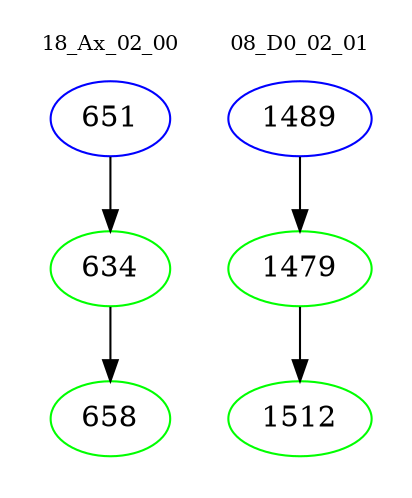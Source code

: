 digraph{
subgraph cluster_0 {
color = white
label = "18_Ax_02_00";
fontsize=10;
T0_651 [label="651", color="blue"]
T0_651 -> T0_634 [color="black"]
T0_634 [label="634", color="green"]
T0_634 -> T0_658 [color="black"]
T0_658 [label="658", color="green"]
}
subgraph cluster_1 {
color = white
label = "08_D0_02_01";
fontsize=10;
T1_1489 [label="1489", color="blue"]
T1_1489 -> T1_1479 [color="black"]
T1_1479 [label="1479", color="green"]
T1_1479 -> T1_1512 [color="black"]
T1_1512 [label="1512", color="green"]
}
}
